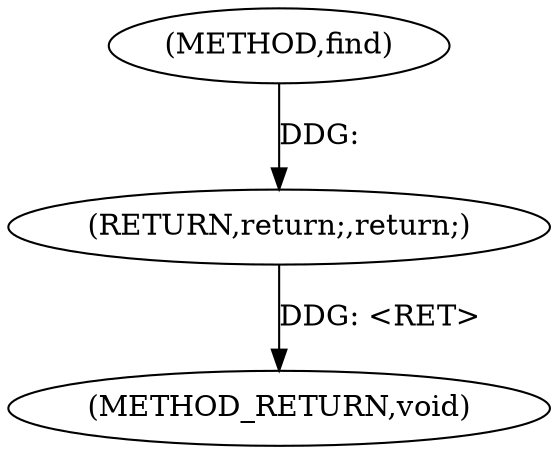 digraph "find" {  
"1000108" [label = "(METHOD,find)" ]
"1000111" [label = "(METHOD_RETURN,void)" ]
"1000110" [label = "(RETURN,return;,return;)" ]
  "1000110" -> "1000111"  [ label = "DDG: <RET>"] 
  "1000108" -> "1000110"  [ label = "DDG: "] 
}

